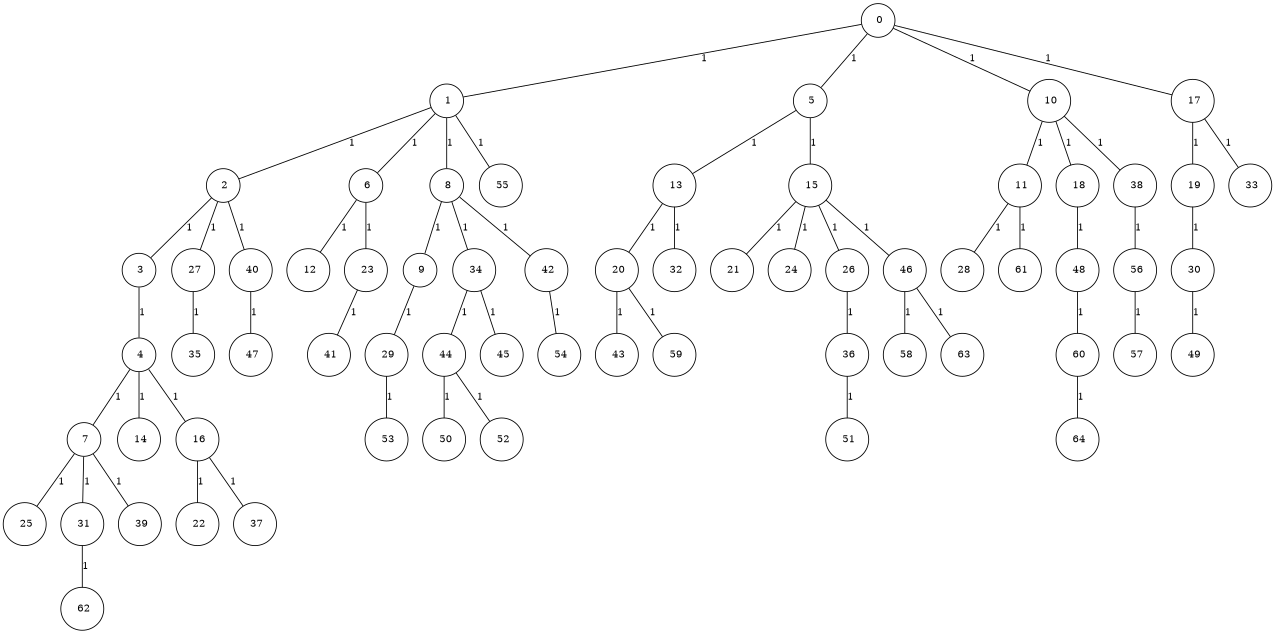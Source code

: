 graph G {
size="8.5,11;"
ratio = "expand;"
fixedsize="true;"
overlap="scale;"
node[shape=circle,width=.12,hight=.12,fontsize=12]
edge[fontsize=12]

0[label=" 0" color=black, pos="2.721113,0.094629377!"];
1[label=" 1" color=black, pos="1.2047884,0.9632792!"];
2[label=" 2" color=black, pos="1.796791,2.8806151!"];
3[label=" 3" color=black, pos="0.83153984,1.490037!"];
4[label=" 4" color=black, pos="0.5746216,1.8484139!"];
5[label=" 5" color=black, pos="1.8443593,0.10062388!"];
6[label=" 6" color=black, pos="1.6382142,0.52607455!"];
7[label=" 7" color=black, pos="1.1965668,0.84869412!"];
8[label=" 8" color=black, pos="0.54077057,0.39866387!"];
9[label=" 9" color=black, pos="1.4007499,0.93439939!"];
10[label=" 10" color=black, pos="2.448296,1.5136499!"];
11[label=" 11" color=black, pos="1.7411015,0.95768904!"];
12[label=" 12" color=black, pos="0.030292668,1.7496397!"];
13[label=" 13" color=black, pos="2.4262168,0.83999074!"];
14[label=" 14" color=black, pos="2.3062675,1.751046!"];
15[label=" 15" color=black, pos="1.2731906,1.4205142!"];
16[label=" 16" color=black, pos="0.54306367,1.5595201!"];
17[label=" 17" color=black, pos="1.1811212,0.14135439!"];
18[label=" 18" color=black, pos="2.308934,0.90925302!"];
19[label=" 19" color=black, pos="2.6586912,1.3657585!"];
20[label=" 20" color=black, pos="0.67304502,2.5636358!"];
21[label=" 21" color=black, pos="2.9656619,0.16369272!"];
22[label=" 22" color=black, pos="0.76969188,1.7747638!"];
23[label=" 23" color=black, pos="2.5144789,2.8568437!"];
24[label=" 24" color=black, pos="0.014456134,0.0013561258!"];
25[label=" 25" color=black, pos="2.9102834,0.82499447!"];
26[label=" 26" color=black, pos="0.79771479,0.26925287!"];
27[label=" 27" color=black, pos="1.6011895,2.1453899!"];
28[label=" 28" color=black, pos="0.75040971,2.3734963!"];
29[label=" 29" color=black, pos="1.1126523,2.9880011!"];
30[label=" 30" color=black, pos="2.4519278,2.9252267!"];
31[label=" 31" color=black, pos="1.958043,1.0239494!"];
32[label=" 32" color=black, pos="1.1984342,1.1680764!"];
33[label=" 33" color=black, pos="0.16801603,2.327935!"];
34[label=" 34" color=black, pos="2.7273184,0.42213681!"];
35[label=" 35" color=black, pos="2.2321993,2.6027425!"];
36[label=" 36" color=black, pos="1.2765524,1.6986806!"];
37[label=" 37" color=black, pos="0.51342787,2.2715488!"];
38[label=" 38" color=black, pos="0.44944661,2.9317625!"];
39[label=" 39" color=black, pos="2.9788459,1.3799887!"];
40[label=" 40" color=black, pos="2.9810174,2.2859977!"];
41[label=" 41" color=black, pos="0.54113592,0.11476424!"];
42[label=" 42" color=black, pos="2.2111206,1.5969622!"];
43[label=" 43" color=black, pos="0.10442772,0.42592886!"];
44[label=" 44" color=black, pos="0.17594342,2.7701847!"];
45[label=" 45" color=black, pos="1.8112912,2.654727!"];
46[label=" 46" color=black, pos="0.23850908,0.66822735!"];
47[label=" 47" color=black, pos="1.5422014,2.3946351!"];
48[label=" 48" color=black, pos="0.59628108,2.6722522!"];
49[label=" 49" color=black, pos="0.29456548,2.4058713!"];
50[label=" 50" color=black, pos="0.32391747,2.9490059!"];
51[label=" 51" color=black, pos="1.202538,0.80932527!"];
52[label=" 52" color=black, pos="0.49954426,2.0678527!"];
53[label=" 53" color=black, pos="0.62124359,0.57157322!"];
54[label=" 54" color=black, pos="1.3090692,2.0771076!"];
55[label=" 55" color=black, pos="0.28801659,0.37448931!"];
56[label=" 56" color=black, pos="1.1523755,0.021714667!"];
57[label=" 57" color=black, pos="2.8337579,2.952627!"];
58[label=" 58" color=black, pos="2.4304194,2.5860206!"];
59[label=" 59" color=black, pos="0.27656771,2.0114389!"];
60[label=" 60" color=black, pos="1.9748558,2.0869474!"];
61[label=" 61" color=black, pos="1.8018714,1.4558521!"];
62[label=" 62" color=black, pos="2.8983212,2.9622111!"];
63[label=" 63" color=black, pos="1.0047024,1.0706355!"];
64[label=" 64" color=black, pos="0.38344194,2.6040188!"];
0--1[label="1"]
0--5[label="1"]
0--10[label="1"]
0--17[label="1"]
1--2[label="1"]
1--6[label="1"]
1--8[label="1"]
1--55[label="1"]
2--3[label="1"]
2--27[label="1"]
2--40[label="1"]
3--4[label="1"]
4--7[label="1"]
4--14[label="1"]
4--16[label="1"]
5--13[label="1"]
5--15[label="1"]
6--12[label="1"]
6--23[label="1"]
7--25[label="1"]
7--31[label="1"]
7--39[label="1"]
8--9[label="1"]
8--34[label="1"]
8--42[label="1"]
9--29[label="1"]
10--11[label="1"]
10--18[label="1"]
10--38[label="1"]
11--28[label="1"]
11--61[label="1"]
13--20[label="1"]
13--32[label="1"]
15--21[label="1"]
15--24[label="1"]
15--26[label="1"]
15--46[label="1"]
16--22[label="1"]
16--37[label="1"]
17--19[label="1"]
17--33[label="1"]
18--48[label="1"]
19--30[label="1"]
20--43[label="1"]
20--59[label="1"]
23--41[label="1"]
26--36[label="1"]
27--35[label="1"]
29--53[label="1"]
30--49[label="1"]
31--62[label="1"]
34--44[label="1"]
34--45[label="1"]
36--51[label="1"]
38--56[label="1"]
40--47[label="1"]
42--54[label="1"]
44--50[label="1"]
44--52[label="1"]
46--58[label="1"]
46--63[label="1"]
48--60[label="1"]
56--57[label="1"]
60--64[label="1"]

}
